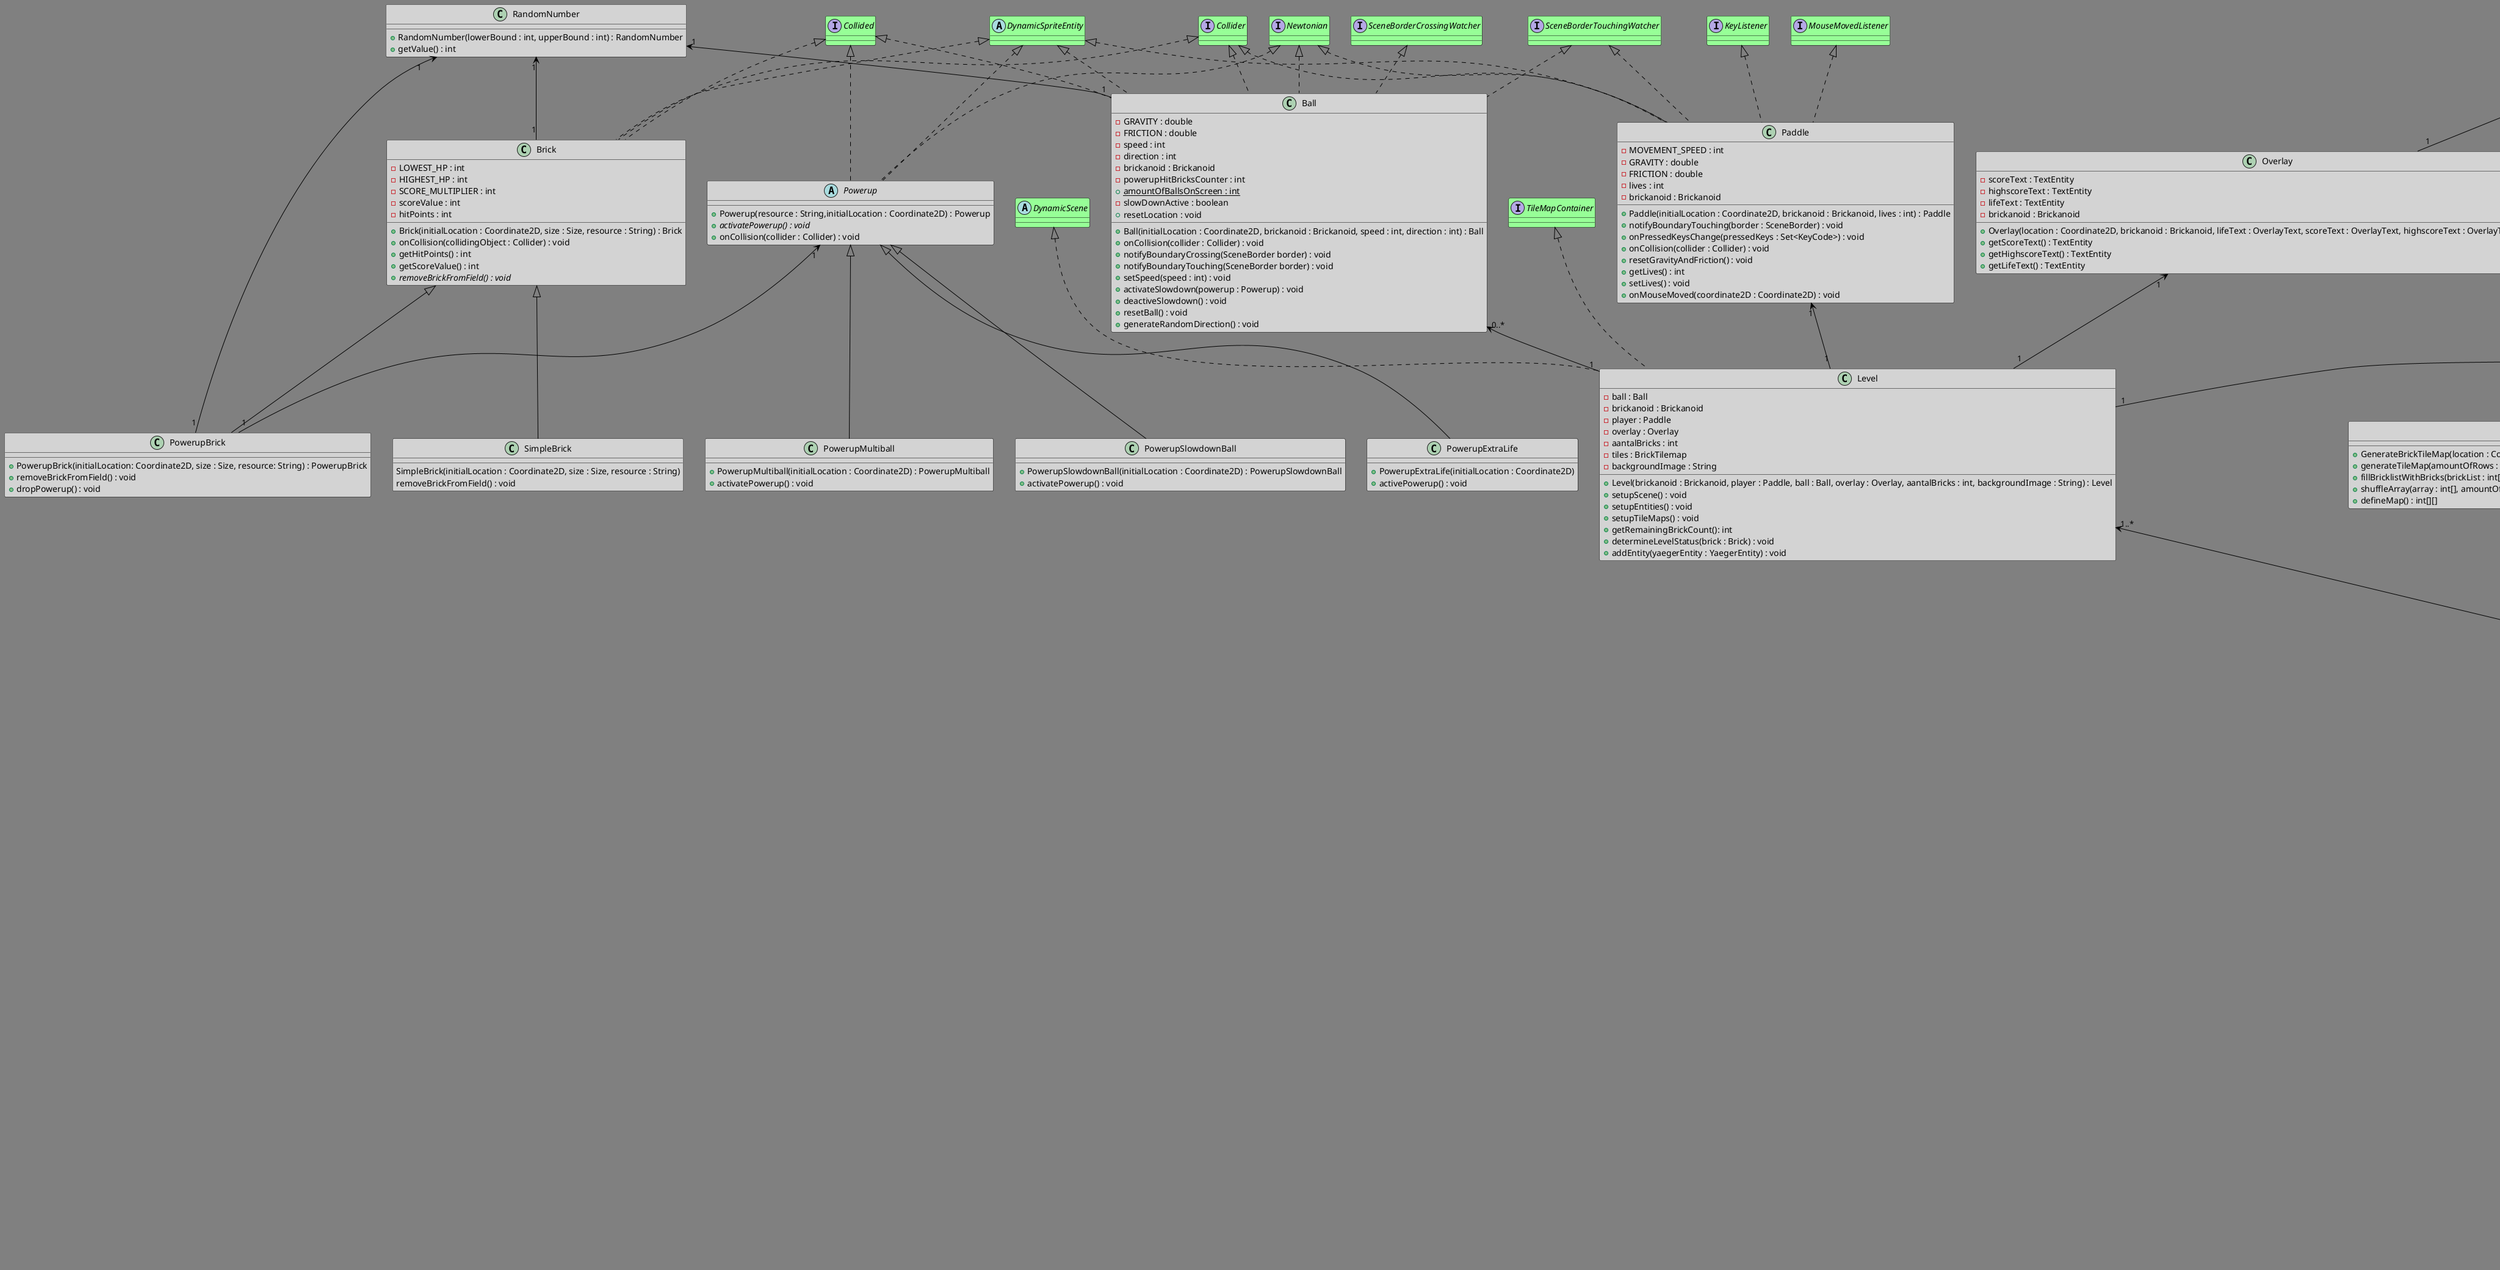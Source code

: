 @startuml
'https://plantuml.com/class-diagram

skinparam class {
BackgroundColor LightGrey
ArrowColor Black
BorderColor Black
BackgroundColor<<Foo>> DarkGrey
}

skinparam backgroundcolor Gray
skinparam stereotypeCBackgroundColor YellowGreen

class Brickanoid {
-AMOUNT_OF_LEVELS : int
-STARTING_AMOUNT_OF_LIVES : int
-SCREEN_WIDTH : int
-SCREEN_HEIGHT : int
-STARTING_AMOUNT_OF_BRICKS : int
-LEVEL_BRICK_MULTIPLIER : int
-player : Paddle
-level1 : Level
-level2 : Level
-level3 : Level
-ball : Ball
-screenWidth : int
-screenHeight : int
- currentLevelCount : int
- isGameOngoing : boolean
- playerWon : boolean
+ bricksInLevels : int[]
+ {static} allLevels : ArrayList<Level>
+ {static} score : int
+ {static} lives : int
+ {static} highscore : int
+ {static} liveText : OverlayText
+ {static} scoreText : OverlayText
+ {static} highscoreText : OverlayText
+ {static} currentLevel : Level
- overlay : Overlay
+ {static} currentLevel : Level
-currentLevelCount : int
+ {static} allLevels : ArrayList<Level>
- bricksInLevels : int[]
+main(args : String[]) : void
+setupGame() : void
+setupScenes() : void
+setActiveScene(id : int) : void
+getIsGameOngoing() : boolean
+setGameIsOngoing(isGameOngoing : boolean) : void
+instantiateGameObjects() : void
+instantiateLevels() : void
+instantiateOverlayAndText() : void
+resetLevelsArray() : void
+addLevelsToGame() : void
+removeGameObjects() : void
+resetGameVariables() : void
+restartGameState() : void
+startNewGame() : void
+restartLevels() : void
+skipToNextLevel() : void
+ {static} updateHighscore() : void
+endGameAfterLoss() : void
+getHighscoreFromText() : void
+ {static} replaceHighscore(replaceWith : String) : void
+ getSCREEN_WIDTH() : int
+ getSCREEN_HEIGHT() : int
+ getPlayerWon() : boolean
+ setPlayerWon(playerWon : boolean) : void
}

class Paddle {
- MOVEMENT_SPEED : int
- GRAVITY : double
- FRICTION : double
-lives : int
-brickanoid : Brickanoid
+Paddle(initialLocation : Coordinate2D, brickanoid : Brickanoid, lives : int) : Paddle
+notifyBoundaryTouching(border : SceneBorder) : void
+onPressedKeysChange(pressedKeys : Set<KeyCode>) : void
+onCollision(collider : Collider) : void
+resetGravityAndFriction() : void
+getLives() : int
+setLives() : void
+onMouseMoved(coordinate2D : Coordinate2D) : void
}

class Brick {
-LOWEST_HP : int
-HIGHEST_HP : int
- SCORE_MULTIPLIER : int
- scoreValue : int
-hitPoints : int
+Brick(initialLocation : Coordinate2D, size : Size, resource : String) : Brick
+onCollision(collidingObject : Collider) : void
+getHitPoints() : int
+getScoreValue() : int
+ {abstract} removeBrickFromField() : void
}

/' class BrickSprite {
#BlickSprite(resource : String, initialLocation : Coordinate2D) : BrickSprite
} '/

class PowerupBrick {
+ PowerupBrick(initialLocation: Coordinate2D, size : Size, resource: String) : PowerupBrick
+ removeBrickFromField() : void
+ dropPowerup() : void
}

class SimpleBrick {
SimpleBrick(initialLocation : Coordinate2D, size : Size, resource : String)
removeBrickFromField() : void
}

class GenerateBrickTileMap {
+GenerateBrickTileMap(location : Coordinate2D, size : Size, amountOfBricks : int) : GenerateBrickTileMap
+generateTileMap(amountOfRows : int, amountOfColumns : int, amountOfBricks : int) : int[][]
+fillBricklistWithBricks(brickList : int[], brickColor : int, numberOfDifferentBricks : int) : int[]
+shuffleArray(array : int[], amountOfNumbers : int) : int[]
+defineMap() : int[][]
}

class RandomNumber {
+RandomNumber(lowerBound : int, upperBound : int) : RandomNumber
+getValue() : int
}

class MainText {
+MainText(initialLocation : Coordinate2D, text : String) : Maintext
}

class OverlayText {
+OverlayText(initialLocation : Coordinate2D, text : String, value : int) : OverlayText
+setOverlayText(sentValue : int) : void
}
class Ball {
- GRAVITY : double
- FRICTION : double
- speed : int
- direction : int
- brickanoid : Brickanoid
- powerupHitBricksCounter : int
+ {static} amountOfBallsOnScreen : int
- slowDownActive : boolean
+Ball(initialLocation : Coordinate2D, brickanoid : Brickanoid, speed : int, direction : int) : Ball
+onCollision(collider : Collider) : void
+notifyBoundaryCrossing(SceneBorder border) : void
+notifyBoundaryTouching(SceneBorder border) : void
+setSpeed(speed : int) : void
+activateSlowdown(powerup : Powerup) : void
+deactiveSlowdown() : void
+resetBall() : void
+resetLocation : void
+generateRandomDirection() : void
}

class Overlay {
-scoreText : TextEntity
-highscoreText : TextEntity
-lifeText : TextEntity
-brickanoid : Brickanoid
+Overlay(location : Coordinate2D, brickanoid : Brickanoid, lifeText : OverlayText, scoreText : OverlayText, highscoreText : OverlayText) : Overlay
+getScoreText() : TextEntity
+getHighscoreText() : TextEntity
+getLifeText() : TextEntity
}

abstract class MenuButton {
+FONTWEIGHT : int
#Brickanoid : brickanoid
+MenuButton(text : String, initialLocation : Coordinate2D, brickanoid : Brickanoid) : MenuButton
+onMouseEntered() : void
+onMouseExited() : void
}

class TextEntity #Physical {

}

class Level {
- ball : Ball
- brickanoid : Brickanoid
- player : Paddle
- overlay : Overlay
- aantalBricks : int
- tiles : BrickTilemap
- backgroundImage : String
+Level(brickanoid : Brickanoid, player : Paddle, ball : Ball, overlay : Overlay, aantalBricks : int, backgroundImage : String) : Level
+setupScene() : void
+setupEntities() : void
+setupTileMaps() : void
+getRemainingBrickCount(): int
+determineLevelStatus(brick : Brick) : void
+addEntity(yaegerEntity : YaegerEntity) : void
}

class BrickTilemap {
+BrickTilemap(location : Coordinate2D, size : Size, ) : BrickTilemap
+setupEntities() : void
+defineMap() : int[][]
}

class MenuScene {
-Brickanoid : brickanoid
+MenuScene(brickanoid : Brickanoid) : MenuScene
+setupScene() : void
+setupEntities() : void
+setCursor() : void
+getWidth() : double
+getHeight() : double
}

class PlayButton {
+PlayButton(text : String, initialLocation : Coordinate2D, brickanoid : Brickanoid)
+onMouseButtonPressed(mouseButton : MouseButton, coordinate2D : Coordinate2D)
}

class QuitButton {
+QuitButton(text : String, initialLocation : Coordinate2D, brickanoid : Brickanoid)
+onMouseButtonPressed(mouseButton : MouseButton, coordinate2D Coordinate2D) : void
}

class PowerupMultiball {
+PowerupMultiball(initialLocation : Coordinate2D) : PowerupMultiball
+activatePowerup() : void
}

class PowerupSlowdownBall {
+PowerupSlowdownBall(initialLocation : Coordinate2D) : PowerupSlowdownBall
+activatePowerup() : void
}

class PowerupExtraLife {
+PowerupExtraLife(initialLocation : Coordinate2D)
+activePowerup() : void
}

class GameOverScene {
-brickanoid : Brickanoid
+GameOverScene(brickanoid : Brickanoid) : Brickanoid
+setupScene() : void
+setupEntities() : void
}


abstract class Powerup {
+Powerup(resource : String,initialLocation : Coordinate2D) : Powerup
+ {abstract} activatePowerup() : void
+onCollision(collider : Collider) : void
}

abstract class YaegerGame #Physical {

}

abstract class DynamicScene #Physical {

}

abstract class StaticScene #Physical {

}

abstract class DynamicSpriteEntity #Physical {

}

abstract class DynamicTextEntity #Physical {

}


abstract class TileMap #Physical {

}

interface Collider #Physical {

}

interface Collided #Physical {

}

interface KeyListener #Physical {

}

interface SceneBorderTouchingWatcher #Physical {

}

interface SceneBorderCrossingWatcher #Physical {

}

interface Newtonian #Physical {

}

interface MouseButtonPressedListener #Physical {

}

interface MouseEnterListener #Physical{

}

interface MouseExitListener #Physical{

}

interface TileMapContainer #Physical {

}

interface MouseMovedListener #Physical {

}

YaegerGame <|.. Brickanoid
Level "1..*" <-- "1" Brickanoid
MenuScene "1..*" <-- "1" Brickanoid
GameOverScene "1" <-- "1" Brickanoid
Paddle "1" <-- "1"Level
Ball "0..*" <-- "1" Level
Overlay "1" <-- "1" Level
DynamicScene <|.. Level
TileMapContainer <|.. Level
BrickTilemap "1" <-- "1" Level
TextEntity "1..*" <-- "1" Overlay
StaticScene <|.. MenuScene
MenuButton "1..*" <-- "1" MenuScene
TextEntity <|.. MenuButton
MouseEnterListener <|.. MenuButton
MouseExitListener <|.. MenuButton
MouseButtonPressedListener <|.. MenuButton
MenuButton <|-- QuitButton
MenuButton <|-- PlayButton
DynamicSpriteEntity <|.. Paddle
Collider <|.. Paddle
KeyListener <|.. Paddle
SceneBorderTouchingWatcher <|.. Paddle
MouseMovedListener <|.. Paddle
Newtonian <|.. Paddle
DynamicSpriteEntity <|.. Powerup
Collided <|.. Powerup
Newtonian <|.. Powerup
Powerup <|-- PowerupSlowdownBall
Powerup <|-- PowerupMultiball
Powerup <|-- PowerupExtraLife
DynamicSpriteEntity <|.. Brick
Collider <|.. Brick
Collided <|.. Brick
RandomNumber "1" <-- "1" Brick
Powerup "1" <-- "1" PowerupBrick
RandomNumber "1" <-- "1" PowerupBrick
Brick <|-- PowerupBrick
Brick <|-- SimpleBrick
TileMap <|.. BrickTilemap
DynamicSpriteEntity <|.. Ball
Collider <|.. Ball
Collided <|.. Ball
Newtonian <|.. Ball
RandomNumber "1" <-- "1" Ball
SceneBorderTouchingWatcher <|.. Ball
SceneBorderCrossingWatcher <|.. Ball
StaticScene <|.. GameOverScene
DynamicTextEntity <|.. OverlayText
TextEntity <|.. MainText
BrickTilemap <|-- GenerateBrickTileMap
@enduml